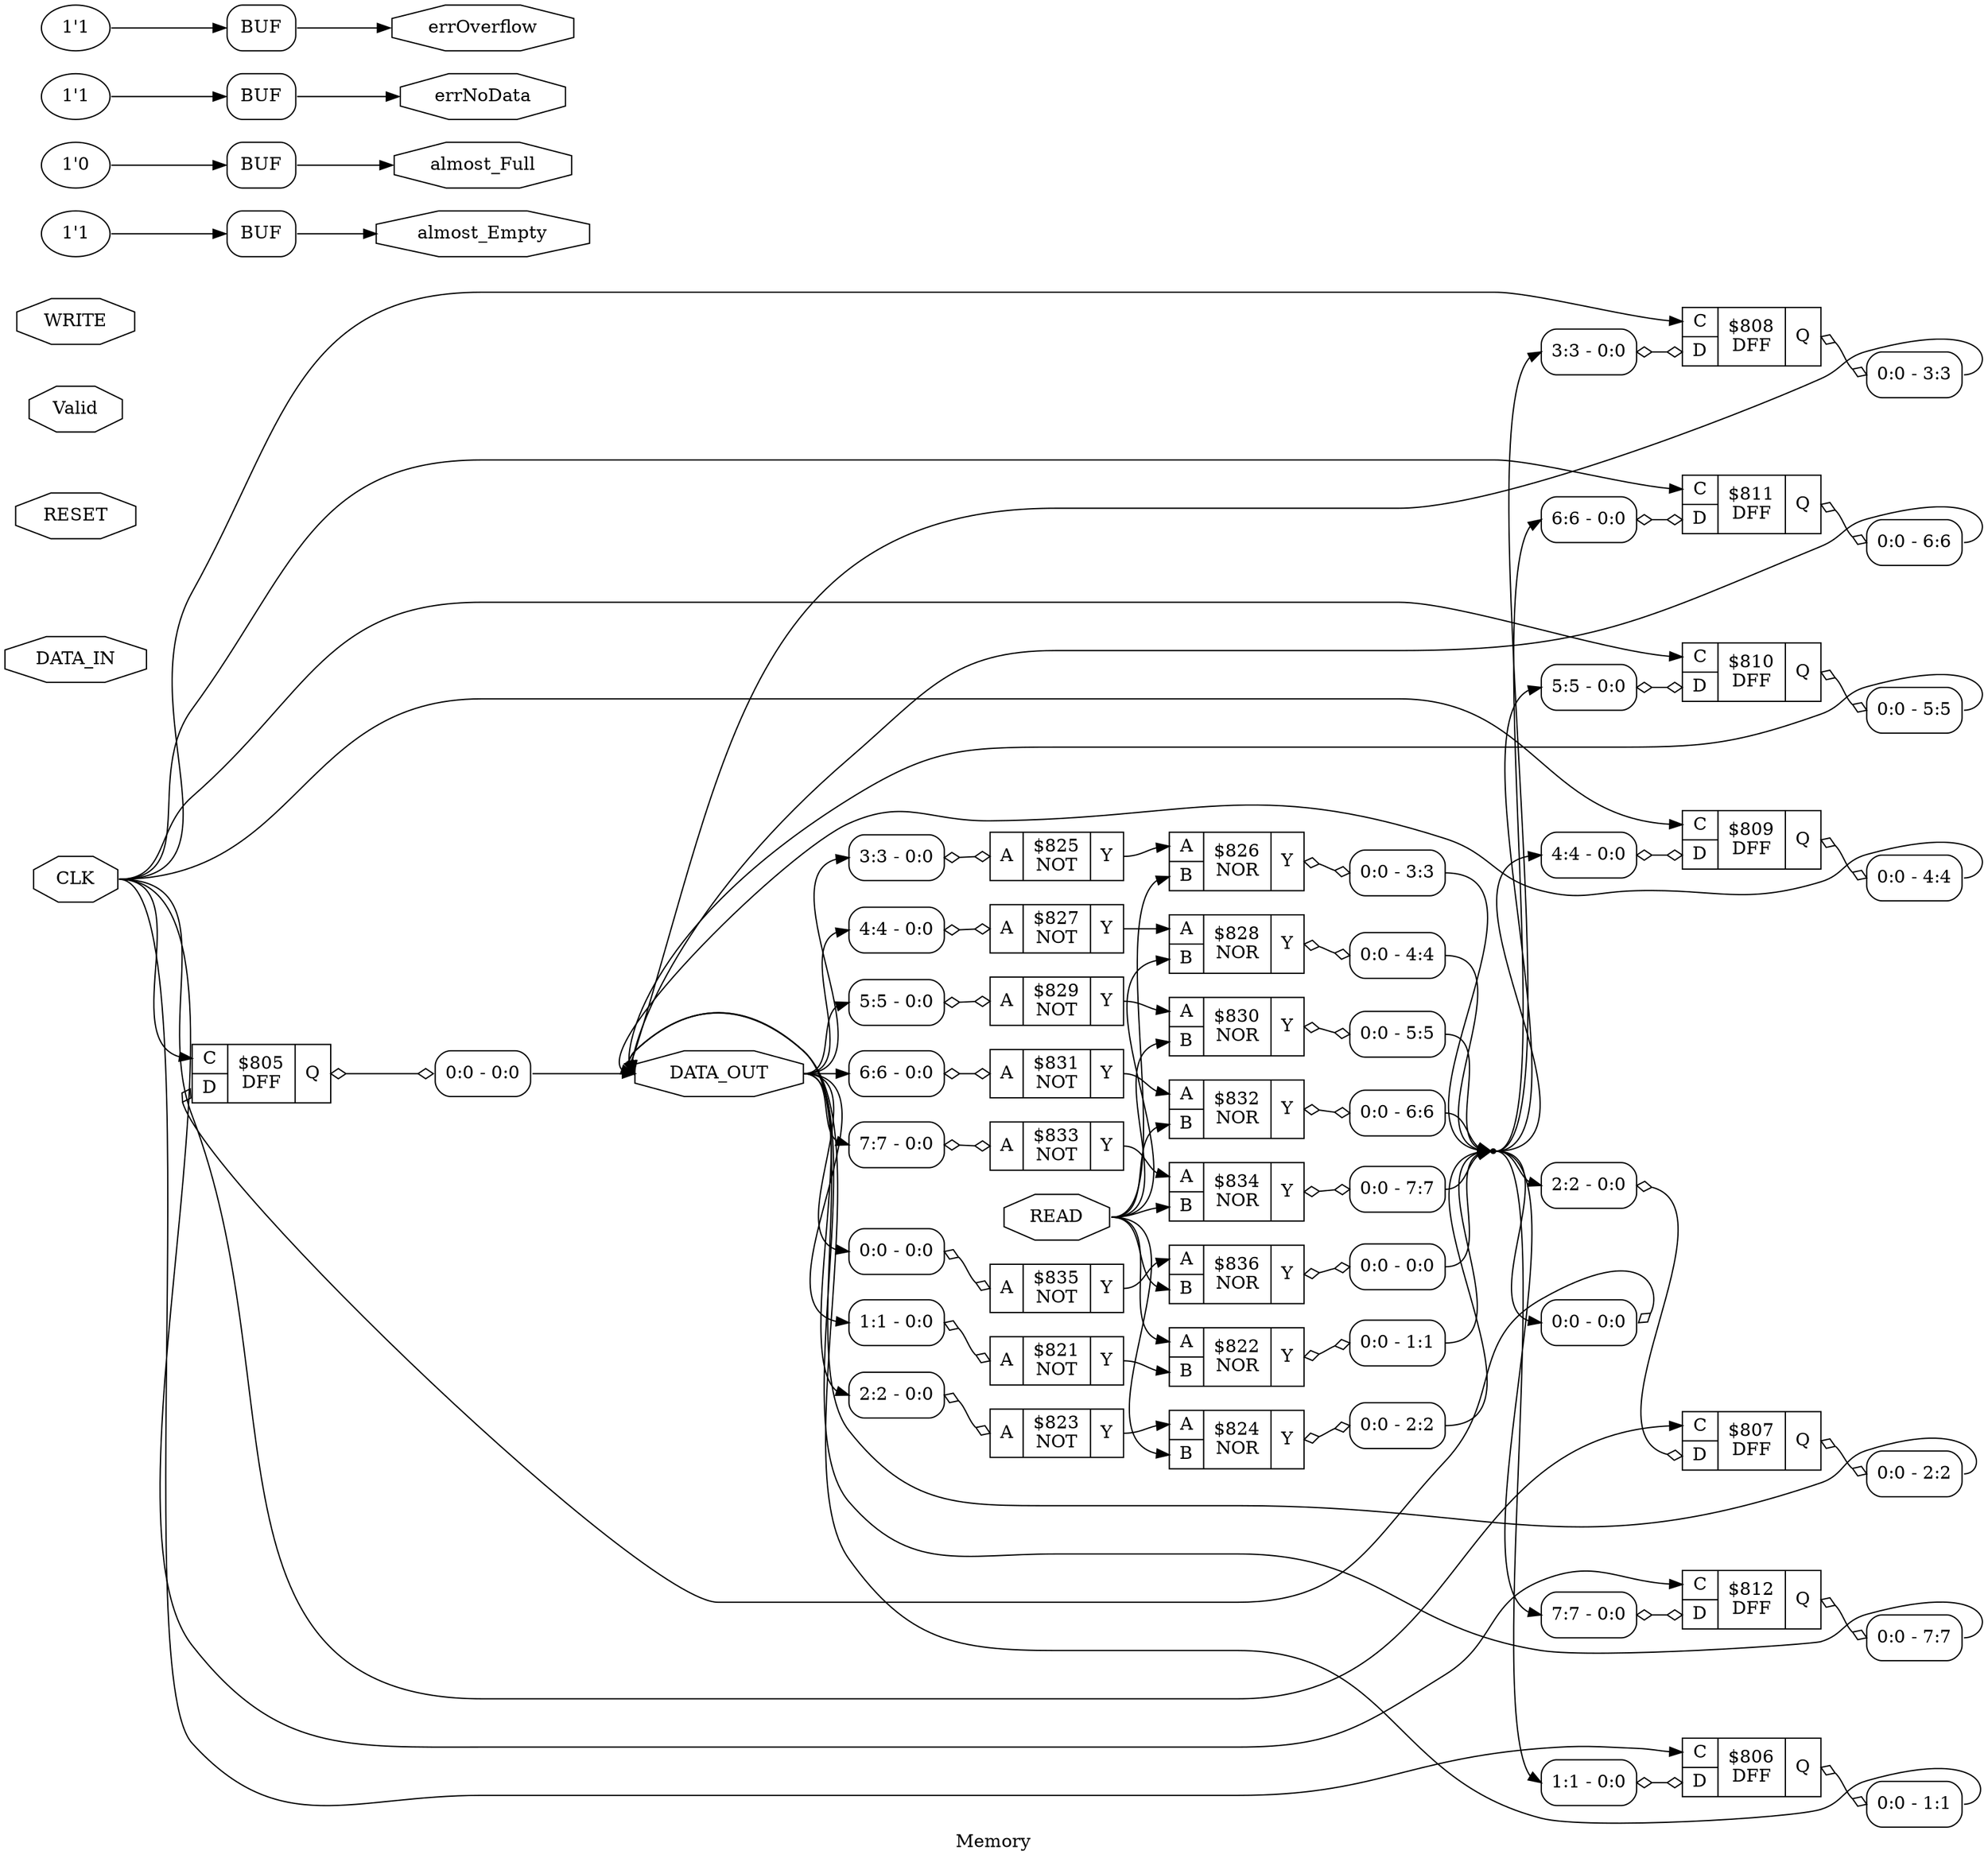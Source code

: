 digraph "Memory" {
label="Memory";
rankdir="LR";
remincross=true;
n11 [ shape=octagon, label="CLK", color="black", fontcolor="black" ];
n12 [ shape=octagon, label="DATA_IN", color="black", fontcolor="black" ];
n13 [ shape=octagon, label="DATA_OUT", color="black", fontcolor="black" ];
n14 [ shape=octagon, label="READ", color="black", fontcolor="black" ];
n15 [ shape=octagon, label="RESET", color="black", fontcolor="black" ];
n16 [ shape=octagon, label="Valid", color="black", fontcolor="black" ];
n17 [ shape=octagon, label="WRITE", color="black", fontcolor="black" ];
n18 [ shape=octagon, label="almost_Empty", color="black", fontcolor="black" ];
n19 [ shape=octagon, label="almost_Full", color="black", fontcolor="black" ];
n20 [ shape=octagon, label="errNoData", color="black", fontcolor="black" ];
n21 [ shape=octagon, label="errOverflow", color="black", fontcolor="black" ];
c24 [ shape=record, label="{{<p22> A}|$821\nNOT|{<p23> Y}}" ];
x0 [ shape=record, style=rounded, label="<s0> 1:1 - 0:0 " ];
x0:e -> c24:p22:w [arrowhead=odiamond, arrowtail=odiamond, dir=both, color="black", label=""];
c26 [ shape=record, label="{{<p22> A|<p25> B}|$822\nNOR|{<p23> Y}}" ];
x1 [ shape=record, style=rounded, label="<s0> 0:0 - 1:1 " ];
c26:p23:e -> x1:w [arrowhead=odiamond, arrowtail=odiamond, dir=both, color="black", label=""];
c27 [ shape=record, label="{{<p22> A}|$823\nNOT|{<p23> Y}}" ];
x2 [ shape=record, style=rounded, label="<s0> 2:2 - 0:0 " ];
x2:e -> c27:p22:w [arrowhead=odiamond, arrowtail=odiamond, dir=both, color="black", label=""];
c28 [ shape=record, label="{{<p22> A|<p25> B}|$824\nNOR|{<p23> Y}}" ];
x3 [ shape=record, style=rounded, label="<s0> 0:0 - 2:2 " ];
c28:p23:e -> x3:w [arrowhead=odiamond, arrowtail=odiamond, dir=both, color="black", label=""];
c29 [ shape=record, label="{{<p22> A}|$825\nNOT|{<p23> Y}}" ];
x4 [ shape=record, style=rounded, label="<s0> 3:3 - 0:0 " ];
x4:e -> c29:p22:w [arrowhead=odiamond, arrowtail=odiamond, dir=both, color="black", label=""];
c30 [ shape=record, label="{{<p22> A|<p25> B}|$826\nNOR|{<p23> Y}}" ];
x5 [ shape=record, style=rounded, label="<s0> 0:0 - 3:3 " ];
c30:p23:e -> x5:w [arrowhead=odiamond, arrowtail=odiamond, dir=both, color="black", label=""];
c31 [ shape=record, label="{{<p22> A}|$827\nNOT|{<p23> Y}}" ];
x6 [ shape=record, style=rounded, label="<s0> 4:4 - 0:0 " ];
x6:e -> c31:p22:w [arrowhead=odiamond, arrowtail=odiamond, dir=both, color="black", label=""];
c32 [ shape=record, label="{{<p22> A|<p25> B}|$828\nNOR|{<p23> Y}}" ];
x7 [ shape=record, style=rounded, label="<s0> 0:0 - 4:4 " ];
c32:p23:e -> x7:w [arrowhead=odiamond, arrowtail=odiamond, dir=both, color="black", label=""];
c33 [ shape=record, label="{{<p22> A}|$829\nNOT|{<p23> Y}}" ];
x8 [ shape=record, style=rounded, label="<s0> 5:5 - 0:0 " ];
x8:e -> c33:p22:w [arrowhead=odiamond, arrowtail=odiamond, dir=both, color="black", label=""];
c34 [ shape=record, label="{{<p22> A|<p25> B}|$830\nNOR|{<p23> Y}}" ];
x9 [ shape=record, style=rounded, label="<s0> 0:0 - 5:5 " ];
c34:p23:e -> x9:w [arrowhead=odiamond, arrowtail=odiamond, dir=both, color="black", label=""];
c35 [ shape=record, label="{{<p22> A}|$831\nNOT|{<p23> Y}}" ];
x10 [ shape=record, style=rounded, label="<s0> 6:6 - 0:0 " ];
x10:e -> c35:p22:w [arrowhead=odiamond, arrowtail=odiamond, dir=both, color="black", label=""];
c36 [ shape=record, label="{{<p22> A|<p25> B}|$832\nNOR|{<p23> Y}}" ];
x11 [ shape=record, style=rounded, label="<s0> 0:0 - 6:6 " ];
c36:p23:e -> x11:w [arrowhead=odiamond, arrowtail=odiamond, dir=both, color="black", label=""];
c37 [ shape=record, label="{{<p22> A}|$833\nNOT|{<p23> Y}}" ];
x12 [ shape=record, style=rounded, label="<s0> 7:7 - 0:0 " ];
x12:e -> c37:p22:w [arrowhead=odiamond, arrowtail=odiamond, dir=both, color="black", label=""];
c38 [ shape=record, label="{{<p22> A|<p25> B}|$834\nNOR|{<p23> Y}}" ];
x13 [ shape=record, style=rounded, label="<s0> 0:0 - 7:7 " ];
c38:p23:e -> x13:w [arrowhead=odiamond, arrowtail=odiamond, dir=both, color="black", label=""];
c39 [ shape=record, label="{{<p22> A}|$835\nNOT|{<p23> Y}}" ];
x14 [ shape=record, style=rounded, label="<s0> 0:0 - 0:0 " ];
x14:e -> c39:p22:w [arrowhead=odiamond, arrowtail=odiamond, dir=both, color="black", label=""];
c40 [ shape=record, label="{{<p22> A|<p25> B}|$836\nNOR|{<p23> Y}}" ];
x15 [ shape=record, style=rounded, label="<s0> 0:0 - 0:0 " ];
c40:p23:e -> x15:w [arrowhead=odiamond, arrowtail=odiamond, dir=both, color="black", label=""];
c44 [ shape=record, label="{{<p41> C|<p42> D}|$805\nDFF|{<p43> Q}}" ];
x16 [ shape=record, style=rounded, label="<s0> 0:0 - 0:0 " ];
x16:e -> c44:p42:w [arrowhead=odiamond, arrowtail=odiamond, dir=both, color="black", label=""];
x17 [ shape=record, style=rounded, label="<s0> 0:0 - 0:0 " ];
c44:p43:e -> x17:w [arrowhead=odiamond, arrowtail=odiamond, dir=both, color="black", label=""];
c45 [ shape=record, label="{{<p41> C|<p42> D}|$806\nDFF|{<p43> Q}}" ];
x18 [ shape=record, style=rounded, label="<s0> 1:1 - 0:0 " ];
x18:e -> c45:p42:w [arrowhead=odiamond, arrowtail=odiamond, dir=both, color="black", label=""];
x19 [ shape=record, style=rounded, label="<s0> 0:0 - 1:1 " ];
c45:p43:e -> x19:w [arrowhead=odiamond, arrowtail=odiamond, dir=both, color="black", label=""];
c46 [ shape=record, label="{{<p41> C|<p42> D}|$807\nDFF|{<p43> Q}}" ];
x20 [ shape=record, style=rounded, label="<s0> 2:2 - 0:0 " ];
x20:e -> c46:p42:w [arrowhead=odiamond, arrowtail=odiamond, dir=both, color="black", label=""];
x21 [ shape=record, style=rounded, label="<s0> 0:0 - 2:2 " ];
c46:p43:e -> x21:w [arrowhead=odiamond, arrowtail=odiamond, dir=both, color="black", label=""];
c47 [ shape=record, label="{{<p41> C|<p42> D}|$808\nDFF|{<p43> Q}}" ];
x22 [ shape=record, style=rounded, label="<s0> 3:3 - 0:0 " ];
x22:e -> c47:p42:w [arrowhead=odiamond, arrowtail=odiamond, dir=both, color="black", label=""];
x23 [ shape=record, style=rounded, label="<s0> 0:0 - 3:3 " ];
c47:p43:e -> x23:w [arrowhead=odiamond, arrowtail=odiamond, dir=both, color="black", label=""];
c48 [ shape=record, label="{{<p41> C|<p42> D}|$809\nDFF|{<p43> Q}}" ];
x24 [ shape=record, style=rounded, label="<s0> 4:4 - 0:0 " ];
x24:e -> c48:p42:w [arrowhead=odiamond, arrowtail=odiamond, dir=both, color="black", label=""];
x25 [ shape=record, style=rounded, label="<s0> 0:0 - 4:4 " ];
c48:p43:e -> x25:w [arrowhead=odiamond, arrowtail=odiamond, dir=both, color="black", label=""];
c49 [ shape=record, label="{{<p41> C|<p42> D}|$810\nDFF|{<p43> Q}}" ];
x26 [ shape=record, style=rounded, label="<s0> 5:5 - 0:0 " ];
x26:e -> c49:p42:w [arrowhead=odiamond, arrowtail=odiamond, dir=both, color="black", label=""];
x27 [ shape=record, style=rounded, label="<s0> 0:0 - 5:5 " ];
c49:p43:e -> x27:w [arrowhead=odiamond, arrowtail=odiamond, dir=both, color="black", label=""];
c50 [ shape=record, label="{{<p41> C|<p42> D}|$811\nDFF|{<p43> Q}}" ];
x28 [ shape=record, style=rounded, label="<s0> 6:6 - 0:0 " ];
x28:e -> c50:p42:w [arrowhead=odiamond, arrowtail=odiamond, dir=both, color="black", label=""];
x29 [ shape=record, style=rounded, label="<s0> 0:0 - 6:6 " ];
c50:p43:e -> x29:w [arrowhead=odiamond, arrowtail=odiamond, dir=both, color="black", label=""];
c51 [ shape=record, label="{{<p41> C|<p42> D}|$812\nDFF|{<p43> Q}}" ];
x30 [ shape=record, style=rounded, label="<s0> 7:7 - 0:0 " ];
x30:e -> c51:p42:w [arrowhead=odiamond, arrowtail=odiamond, dir=both, color="black", label=""];
x31 [ shape=record, style=rounded, label="<s0> 0:0 - 7:7 " ];
c51:p43:e -> x31:w [arrowhead=odiamond, arrowtail=odiamond, dir=both, color="black", label=""];
v32 [ label="1'1" ];
x33 [shape=box, style=rounded, label="BUF"];
v34 [ label="1'0" ];
x35 [shape=box, style=rounded, label="BUF"];
v36 [ label="1'1" ];
x37 [shape=box, style=rounded, label="BUF"];
v38 [ label="1'1" ];
x39 [shape=box, style=rounded, label="BUF"];
n10 [ shape=point ];
x11:s0:e -> n10:w [color="black", label=""];
x13:s0:e -> n10:w [color="black", label=""];
x15:s0:e -> n10:w [color="black", label=""];
x1:s0:e -> n10:w [color="black", label=""];
x3:s0:e -> n10:w [color="black", label=""];
x5:s0:e -> n10:w [color="black", label=""];
x7:s0:e -> n10:w [color="black", label=""];
x9:s0:e -> n10:w [color="black", label=""];
n10:e -> x16:s0:w [color="black", label=""];
n10:e -> x18:s0:w [color="black", label=""];
n10:e -> x20:s0:w [color="black", label=""];
n10:e -> x22:s0:w [color="black", label=""];
n10:e -> x24:s0:w [color="black", label=""];
n10:e -> x26:s0:w [color="black", label=""];
n10:e -> x28:s0:w [color="black", label=""];
n10:e -> x30:s0:w [color="black", label=""];
n11:e -> c44:p41:w [color="black", label=""];
n11:e -> c45:p41:w [color="black", label=""];
n11:e -> c46:p41:w [color="black", label=""];
n11:e -> c47:p41:w [color="black", label=""];
n11:e -> c48:p41:w [color="black", label=""];
n11:e -> c49:p41:w [color="black", label=""];
n11:e -> c50:p41:w [color="black", label=""];
n11:e -> c51:p41:w [color="black", label=""];
x17:s0:e -> n13:w [color="black", label=""];
x19:s0:e -> n13:w [color="black", label=""];
x21:s0:e -> n13:w [color="black", label=""];
x23:s0:e -> n13:w [color="black", label=""];
x25:s0:e -> n13:w [color="black", label=""];
x27:s0:e -> n13:w [color="black", label=""];
x29:s0:e -> n13:w [color="black", label=""];
x31:s0:e -> n13:w [color="black", label=""];
n13:e -> x0:s0:w [color="black", label=""];
n13:e -> x10:s0:w [color="black", label=""];
n13:e -> x12:s0:w [color="black", label=""];
n13:e -> x14:s0:w [color="black", label=""];
n13:e -> x2:s0:w [color="black", label=""];
n13:e -> x4:s0:w [color="black", label=""];
n13:e -> x6:s0:w [color="black", label=""];
n13:e -> x8:s0:w [color="black", label=""];
n14:e -> c26:p22:w [color="black", label=""];
n14:e -> c28:p25:w [color="black", label=""];
n14:e -> c30:p25:w [color="black", label=""];
n14:e -> c32:p25:w [color="black", label=""];
n14:e -> c34:p25:w [color="black", label=""];
n14:e -> c36:p25:w [color="black", label=""];
n14:e -> c38:p25:w [color="black", label=""];
n14:e -> c40:p25:w [color="black", label=""];
x33:e:e -> n18:w [color="black", label=""];
x35:e:e -> n19:w [color="black", label=""];
c24:p23:e -> c26:p25:w [color="black", label=""];
x37:e:e -> n20:w [color="black", label=""];
x39:e:e -> n21:w [color="black", label=""];
c27:p23:e -> c28:p22:w [color="black", label=""];
c29:p23:e -> c30:p22:w [color="black", label=""];
c31:p23:e -> c32:p22:w [color="black", label=""];
c33:p23:e -> c34:p22:w [color="black", label=""];
c35:p23:e -> c36:p22:w [color="black", label=""];
c37:p23:e -> c38:p22:w [color="black", label=""];
c39:p23:e -> c40:p22:w [color="black", label=""];
v32:e -> x33:w:w [color="black", label=""];
v34:e -> x35:w:w [color="black", label=""];
v36:e -> x37:w:w [color="black", label=""];
v38:e -> x39:w:w [color="black", label=""];
}
